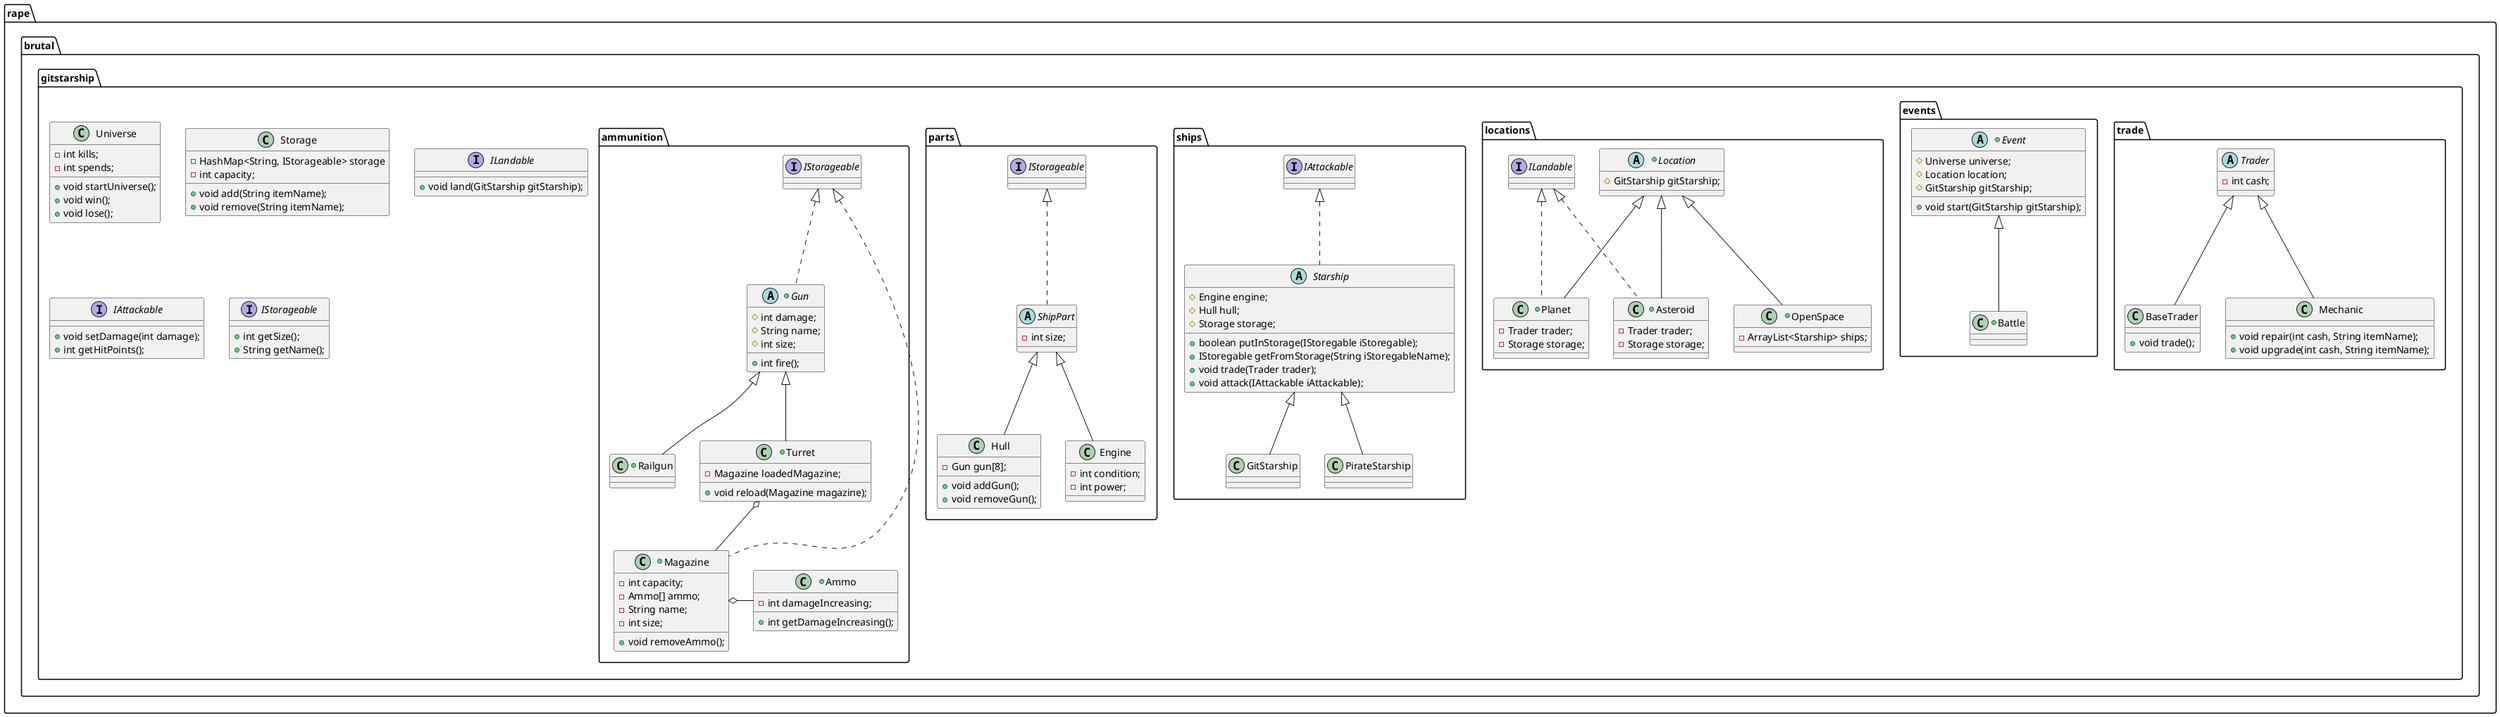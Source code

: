 @startuml

package rape.brutal.gitstarship {

    class Universe {
        -int kills;
        -int spends;
        +void startUniverse();
        +void win();
        +void lose();
    }

    class Storage {
        -HashMap<String, IStorageable> storage
        +void add(String itemName);
        +void remove(String itemName);
        -int capacity;
    }

    package trade {

        abstract class Trader {
            -int cash;
        }

        class BaseTrader extends Trader {
            +void trade();
        }

        class Mechanic extends Trader {
            +void repair(int cash, String itemName);
            +void upgrade(int cash, String itemName);
        }

    }

    package events {

        +abstract class Event {
            #Universe universe;
            #Location location;
            #GitStarship gitStarship;

            +void start(GitStarship gitStarship);
        }

        +class Battle extends Event {

        }

    }

    interface ILandable {
        +void land(GitStarship gitStarship);
    }

    package locations {

        +abstract class Location {
            #GitStarship gitStarship;
        }

        +class Planet extends Location implements ILandable {
            -Trader trader;
            -Storage storage;
        }

        +class Asteroid extends Location  implements ILandable {
            -Trader trader;
            -Storage storage;
        }

        +class OpenSpace extends Location {
            -ArrayList<Starship> ships;
        }

    }

    interface IAttackable {
        +void setDamage(int damage);
        +int getHitPoints();
    }

    package ships {

        Starship <|-- GitStarship
        Starship <|-- PirateStarship

        abstract class Starship implements IAttackable {
            #Engine engine;
            #Hull hull;
            #Storage storage;

            +boolean putInStorage(IStoregable iStoregable);
            +IStoregable getFromStorage(String iStoregableName);
            +void trade(Trader trader);
            +void attack(IAttackable iAttackable);
        }

        class GitStarship {

        }

        class PirateStarship {

        }

    }

    interface IStorageable {
        +int getSize();
        +String getName();
    }

    package parts {

        abstract class ShipPart implements IStorageable {
            -int size;
        }

        class Hull extends ShipPart {
            -Gun gun[8];
            +void addGun();
            +void removeGun();
        }

        class Engine extends ShipPart {
            -int condition;
            -int power;
        }

    }

    package ammunition {

        Turret o-- Magazine
        Magazine o- Ammo

        +abstract class Gun implements IStorageable {
            #int damage;
            #String name;
            #int size;

            +int fire();
        }

        +class Turret extends Gun {
            -Magazine loadedMagazine;

            +void reload(Magazine magazine);
        }

        +class Railgun extends Gun {

        }

        +class Magazine implements IStorageable {
            -int capacity;
            -Ammo[] ammo;
            -String name;
            -int size;

            +void removeAmmo();
        }

        +class Ammo {
            -int damageIncreasing;

            +int getDamageIncreasing();
        }

    }

}

@enduml